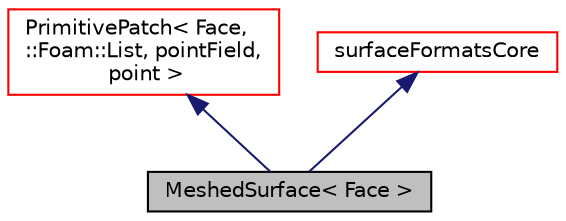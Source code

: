digraph "MeshedSurface&lt; Face &gt;"
{
  bgcolor="transparent";
  edge [fontname="Helvetica",fontsize="10",labelfontname="Helvetica",labelfontsize="10"];
  node [fontname="Helvetica",fontsize="10",shape=record];
  Node1 [label="MeshedSurface\< Face \>",height=0.2,width=0.4,color="black", fillcolor="grey75", style="filled", fontcolor="black"];
  Node2 -> Node1 [dir="back",color="midnightblue",fontsize="10",style="solid",fontname="Helvetica"];
  Node2 [label="PrimitivePatch\< Face,\l::Foam::List, pointField,\l point \>",height=0.2,width=0.4,color="red",URL="$a02011.html"];
  Node3 -> Node1 [dir="back",color="midnightblue",fontsize="10",style="solid",fontname="Helvetica"];
  Node3 [label="surfaceFormatsCore",height=0.2,width=0.4,color="red",URL="$a02554.html",tooltip="A collection of helper functions for reading/writing surface formats. "];
}
